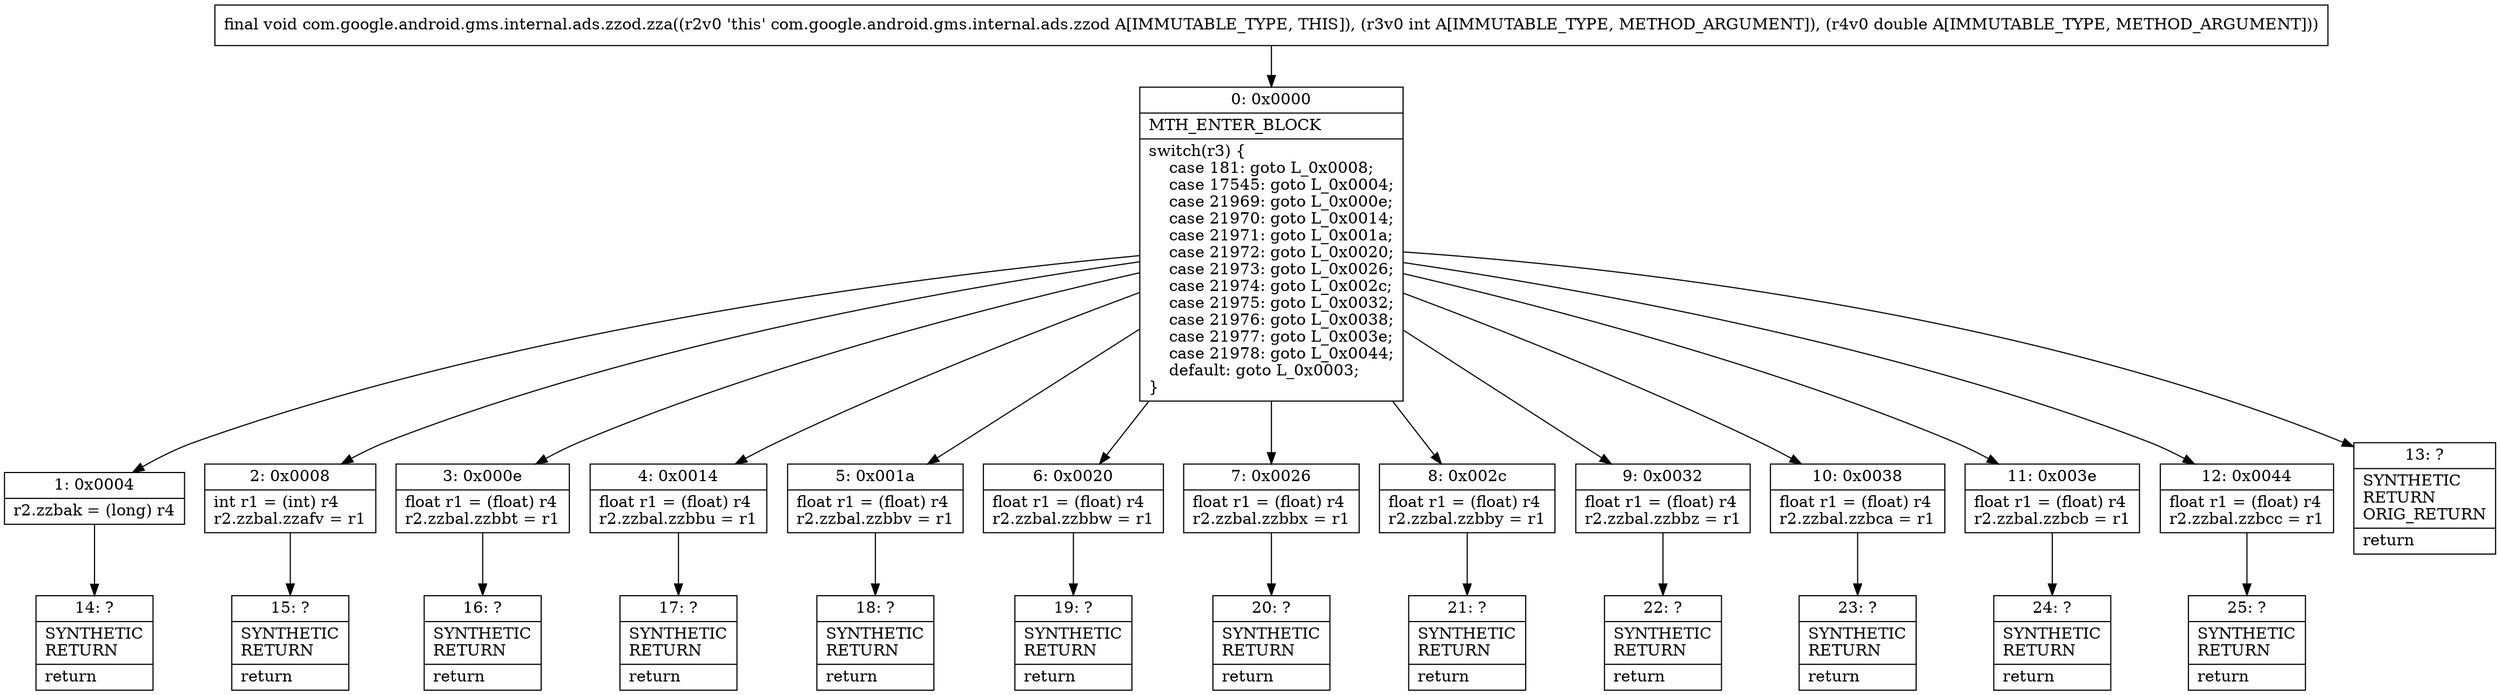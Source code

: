 digraph "CFG forcom.google.android.gms.internal.ads.zzod.zza(ID)V" {
Node_0 [shape=record,label="{0\:\ 0x0000|MTH_ENTER_BLOCK\l|switch(r3) \{\l    case 181: goto L_0x0008;\l    case 17545: goto L_0x0004;\l    case 21969: goto L_0x000e;\l    case 21970: goto L_0x0014;\l    case 21971: goto L_0x001a;\l    case 21972: goto L_0x0020;\l    case 21973: goto L_0x0026;\l    case 21974: goto L_0x002c;\l    case 21975: goto L_0x0032;\l    case 21976: goto L_0x0038;\l    case 21977: goto L_0x003e;\l    case 21978: goto L_0x0044;\l    default: goto L_0x0003;\l\}\l}"];
Node_1 [shape=record,label="{1\:\ 0x0004|r2.zzbak = (long) r4\l}"];
Node_2 [shape=record,label="{2\:\ 0x0008|int r1 = (int) r4\lr2.zzbal.zzafv = r1\l}"];
Node_3 [shape=record,label="{3\:\ 0x000e|float r1 = (float) r4\lr2.zzbal.zzbbt = r1\l}"];
Node_4 [shape=record,label="{4\:\ 0x0014|float r1 = (float) r4\lr2.zzbal.zzbbu = r1\l}"];
Node_5 [shape=record,label="{5\:\ 0x001a|float r1 = (float) r4\lr2.zzbal.zzbbv = r1\l}"];
Node_6 [shape=record,label="{6\:\ 0x0020|float r1 = (float) r4\lr2.zzbal.zzbbw = r1\l}"];
Node_7 [shape=record,label="{7\:\ 0x0026|float r1 = (float) r4\lr2.zzbal.zzbbx = r1\l}"];
Node_8 [shape=record,label="{8\:\ 0x002c|float r1 = (float) r4\lr2.zzbal.zzbby = r1\l}"];
Node_9 [shape=record,label="{9\:\ 0x0032|float r1 = (float) r4\lr2.zzbal.zzbbz = r1\l}"];
Node_10 [shape=record,label="{10\:\ 0x0038|float r1 = (float) r4\lr2.zzbal.zzbca = r1\l}"];
Node_11 [shape=record,label="{11\:\ 0x003e|float r1 = (float) r4\lr2.zzbal.zzbcb = r1\l}"];
Node_12 [shape=record,label="{12\:\ 0x0044|float r1 = (float) r4\lr2.zzbal.zzbcc = r1\l}"];
Node_13 [shape=record,label="{13\:\ ?|SYNTHETIC\lRETURN\lORIG_RETURN\l|return\l}"];
Node_14 [shape=record,label="{14\:\ ?|SYNTHETIC\lRETURN\l|return\l}"];
Node_15 [shape=record,label="{15\:\ ?|SYNTHETIC\lRETURN\l|return\l}"];
Node_16 [shape=record,label="{16\:\ ?|SYNTHETIC\lRETURN\l|return\l}"];
Node_17 [shape=record,label="{17\:\ ?|SYNTHETIC\lRETURN\l|return\l}"];
Node_18 [shape=record,label="{18\:\ ?|SYNTHETIC\lRETURN\l|return\l}"];
Node_19 [shape=record,label="{19\:\ ?|SYNTHETIC\lRETURN\l|return\l}"];
Node_20 [shape=record,label="{20\:\ ?|SYNTHETIC\lRETURN\l|return\l}"];
Node_21 [shape=record,label="{21\:\ ?|SYNTHETIC\lRETURN\l|return\l}"];
Node_22 [shape=record,label="{22\:\ ?|SYNTHETIC\lRETURN\l|return\l}"];
Node_23 [shape=record,label="{23\:\ ?|SYNTHETIC\lRETURN\l|return\l}"];
Node_24 [shape=record,label="{24\:\ ?|SYNTHETIC\lRETURN\l|return\l}"];
Node_25 [shape=record,label="{25\:\ ?|SYNTHETIC\lRETURN\l|return\l}"];
MethodNode[shape=record,label="{final void com.google.android.gms.internal.ads.zzod.zza((r2v0 'this' com.google.android.gms.internal.ads.zzod A[IMMUTABLE_TYPE, THIS]), (r3v0 int A[IMMUTABLE_TYPE, METHOD_ARGUMENT]), (r4v0 double A[IMMUTABLE_TYPE, METHOD_ARGUMENT])) }"];
MethodNode -> Node_0;
Node_0 -> Node_1;
Node_0 -> Node_2;
Node_0 -> Node_3;
Node_0 -> Node_4;
Node_0 -> Node_5;
Node_0 -> Node_6;
Node_0 -> Node_7;
Node_0 -> Node_8;
Node_0 -> Node_9;
Node_0 -> Node_10;
Node_0 -> Node_11;
Node_0 -> Node_12;
Node_0 -> Node_13;
Node_1 -> Node_14;
Node_2 -> Node_15;
Node_3 -> Node_16;
Node_4 -> Node_17;
Node_5 -> Node_18;
Node_6 -> Node_19;
Node_7 -> Node_20;
Node_8 -> Node_21;
Node_9 -> Node_22;
Node_10 -> Node_23;
Node_11 -> Node_24;
Node_12 -> Node_25;
}

